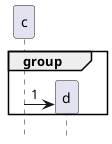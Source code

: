{
  "sha1": "7bhs70wzsot0qqhhbg49io0kgl524n4",
  "insertion": {
    "when": "2024-05-30T20:48:21.162Z",
    "url": "http://forum.plantuml.net/9330/diagrams-lifeline-starts-above-created-object-should-visible",
    "user": "plantuml@gmail.com"
  }
}
@startuml
!pragma teoz true

hide footbox

participant c
participant d

group
create d
c->d: 1

end group
@enduml
